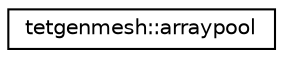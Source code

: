 digraph "Graphical Class Hierarchy"
{
  edge [fontname="Helvetica",fontsize="10",labelfontname="Helvetica",labelfontsize="10"];
  node [fontname="Helvetica",fontsize="10",shape=record];
  rankdir="LR";
  Node0 [label="tetgenmesh::arraypool",height=0.2,width=0.4,color="black", fillcolor="white", style="filled",URL="$classtetgenmesh_1_1arraypool.html"];
}
